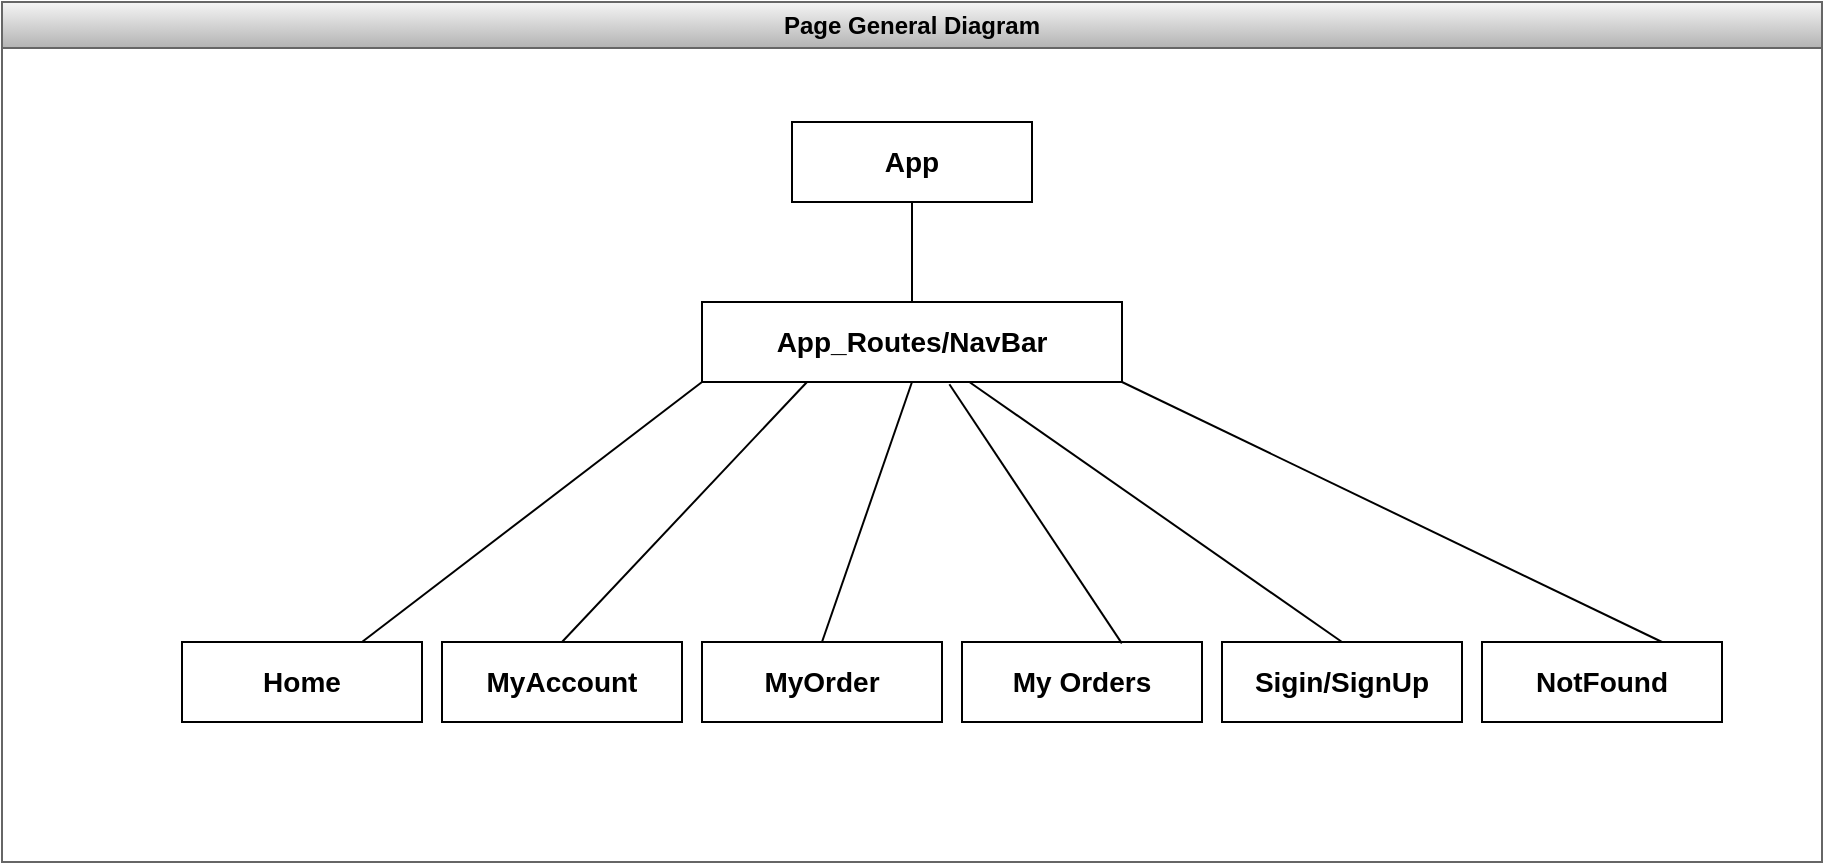 <mxfile version="24.5.1" type="device" pages="3">
  <diagram name="General" id="NLnqTH2inJmVAPDIlqQQ">
    <mxGraphModel dx="1478" dy="1330" grid="1" gridSize="10" guides="1" tooltips="1" connect="1" arrows="1" fold="1" page="1" pageScale="1" pageWidth="1100" pageHeight="850" math="0" shadow="0">
      <root>
        <mxCell id="0" />
        <mxCell id="1" parent="0" />
        <mxCell id="LGsH69sxPBWhbiWK35hH-40" style="edgeStyle=elbowEdgeStyle;rounded=0;orthogonalLoop=1;jettySize=auto;html=1;startArrow=none;endArrow=none;exitX=0.5;exitY=1;exitDx=0;exitDy=0;entryX=0.5;entryY=0;entryDx=0;entryDy=0;fontStyle=1;fontSize=14;" parent="1" source="LGsH69sxPBWhbiWK35hH-27" target="LGsH69sxPBWhbiWK35hH-32" edge="1">
          <mxGeometry relative="1" as="geometry" />
        </mxCell>
        <mxCell id="LGsH69sxPBWhbiWK35hH-27" value="App" style="whiteSpace=wrap;html=1;treeFolding=1;treeMoving=1;newEdgeStyle={&quot;edgeStyle&quot;:&quot;elbowEdgeStyle&quot;,&quot;startArrow&quot;:&quot;none&quot;,&quot;endArrow&quot;:&quot;none&quot;};fontStyle=1;fontSize=14;" parent="1" vertex="1">
          <mxGeometry x="490" y="270" width="120" height="40" as="geometry" />
        </mxCell>
        <mxCell id="LGsH69sxPBWhbiWK35hH-41" style="rounded=0;orthogonalLoop=1;jettySize=auto;html=1;startArrow=none;endArrow=none;exitX=0;exitY=1;exitDx=0;exitDy=0;entryX=0.75;entryY=0;entryDx=0;entryDy=0;fontStyle=1;fontSize=14;" parent="1" source="LGsH69sxPBWhbiWK35hH-32" target="LGsH69sxPBWhbiWK35hH-34" edge="1">
          <mxGeometry relative="1" as="geometry" />
        </mxCell>
        <mxCell id="LGsH69sxPBWhbiWK35hH-42" style="rounded=0;orthogonalLoop=1;jettySize=auto;html=1;startArrow=none;endArrow=none;exitX=0.25;exitY=1;exitDx=0;exitDy=0;entryX=0.5;entryY=0;entryDx=0;entryDy=0;fontStyle=1;fontSize=14;" parent="1" source="LGsH69sxPBWhbiWK35hH-32" target="LGsH69sxPBWhbiWK35hH-33" edge="1">
          <mxGeometry relative="1" as="geometry" />
        </mxCell>
        <mxCell id="LGsH69sxPBWhbiWK35hH-43" style="rounded=0;orthogonalLoop=1;jettySize=auto;html=1;startArrow=none;endArrow=none;exitX=0.5;exitY=1;exitDx=0;exitDy=0;entryX=0.5;entryY=0;entryDx=0;entryDy=0;fontStyle=1;fontSize=14;" parent="1" source="LGsH69sxPBWhbiWK35hH-32" target="LGsH69sxPBWhbiWK35hH-35" edge="1">
          <mxGeometry relative="1" as="geometry" />
        </mxCell>
        <mxCell id="LGsH69sxPBWhbiWK35hH-45" style="rounded=0;orthogonalLoop=1;jettySize=auto;html=1;startArrow=none;endArrow=none;entryX=0.5;entryY=0;entryDx=0;entryDy=0;fontStyle=1;fontSize=14;" parent="1" source="LGsH69sxPBWhbiWK35hH-32" target="LGsH69sxPBWhbiWK35hH-38" edge="1">
          <mxGeometry relative="1" as="geometry" />
        </mxCell>
        <mxCell id="LGsH69sxPBWhbiWK35hH-46" style="rounded=0;orthogonalLoop=1;jettySize=auto;html=1;startArrow=none;endArrow=none;exitX=1;exitY=1;exitDx=0;exitDy=0;entryX=0.75;entryY=0;entryDx=0;entryDy=0;fontStyle=1;fontSize=14;" parent="1" source="LGsH69sxPBWhbiWK35hH-32" target="LGsH69sxPBWhbiWK35hH-37" edge="1">
          <mxGeometry relative="1" as="geometry" />
        </mxCell>
        <mxCell id="LGsH69sxPBWhbiWK35hH-32" value="App_Routes/NavBar" style="whiteSpace=wrap;html=1;treeFolding=1;treeMoving=1;newEdgeStyle={&quot;edgeStyle&quot;:&quot;elbowEdgeStyle&quot;,&quot;startArrow&quot;:&quot;none&quot;,&quot;endArrow&quot;:&quot;none&quot;};fontStyle=1;fontSize=14;" parent="1" vertex="1">
          <mxGeometry x="445" y="360" width="210" height="40" as="geometry" />
        </mxCell>
        <mxCell id="LGsH69sxPBWhbiWK35hH-33" value="MyAccount" style="whiteSpace=wrap;html=1;treeFolding=1;treeMoving=1;newEdgeStyle={&quot;edgeStyle&quot;:&quot;elbowEdgeStyle&quot;,&quot;startArrow&quot;:&quot;none&quot;,&quot;endArrow&quot;:&quot;none&quot;};fontStyle=1;fontSize=14;" parent="1" vertex="1">
          <mxGeometry x="315" y="530" width="120" height="40" as="geometry" />
        </mxCell>
        <mxCell id="LGsH69sxPBWhbiWK35hH-34" value="Home" style="whiteSpace=wrap;html=1;treeFolding=1;treeMoving=1;newEdgeStyle={&quot;edgeStyle&quot;:&quot;elbowEdgeStyle&quot;,&quot;startArrow&quot;:&quot;none&quot;,&quot;endArrow&quot;:&quot;none&quot;};fontStyle=1;fontSize=14;" parent="1" vertex="1">
          <mxGeometry x="185" y="530" width="120" height="40" as="geometry" />
        </mxCell>
        <mxCell id="LGsH69sxPBWhbiWK35hH-35" value="MyOrder" style="whiteSpace=wrap;html=1;treeFolding=1;treeMoving=1;newEdgeStyle={&quot;edgeStyle&quot;:&quot;elbowEdgeStyle&quot;,&quot;startArrow&quot;:&quot;none&quot;,&quot;endArrow&quot;:&quot;none&quot;};fontStyle=1;fontSize=14;" parent="1" vertex="1">
          <mxGeometry x="445" y="530" width="120" height="40" as="geometry" />
        </mxCell>
        <mxCell id="LGsH69sxPBWhbiWK35hH-36" value="My Orders" style="whiteSpace=wrap;html=1;treeFolding=1;treeMoving=1;newEdgeStyle={&quot;edgeStyle&quot;:&quot;elbowEdgeStyle&quot;,&quot;startArrow&quot;:&quot;none&quot;,&quot;endArrow&quot;:&quot;none&quot;};fontStyle=1;fontSize=14;" parent="1" vertex="1">
          <mxGeometry x="575" y="530" width="120" height="40" as="geometry" />
        </mxCell>
        <mxCell id="LGsH69sxPBWhbiWK35hH-37" value="NotFound" style="whiteSpace=wrap;html=1;treeFolding=1;treeMoving=1;newEdgeStyle={&quot;edgeStyle&quot;:&quot;elbowEdgeStyle&quot;,&quot;startArrow&quot;:&quot;none&quot;,&quot;endArrow&quot;:&quot;none&quot;};fontStyle=1;fontSize=14;" parent="1" vertex="1">
          <mxGeometry x="835" y="530" width="120" height="40" as="geometry" />
        </mxCell>
        <mxCell id="LGsH69sxPBWhbiWK35hH-38" value="Sigin/SignUp" style="whiteSpace=wrap;html=1;treeFolding=1;treeMoving=1;newEdgeStyle={&quot;edgeStyle&quot;:&quot;elbowEdgeStyle&quot;,&quot;startArrow&quot;:&quot;none&quot;,&quot;endArrow&quot;:&quot;none&quot;};fontStyle=1;fontSize=14;" parent="1" vertex="1">
          <mxGeometry x="705" y="530" width="120" height="40" as="geometry" />
        </mxCell>
        <mxCell id="LGsH69sxPBWhbiWK35hH-44" style="rounded=0;orthogonalLoop=1;jettySize=auto;html=1;startArrow=none;endArrow=none;exitX=0.589;exitY=1.029;exitDx=0;exitDy=0;entryX=0.666;entryY=0.017;entryDx=0;entryDy=0;entryPerimeter=0;exitPerimeter=0;fontStyle=1;fontSize=14;" parent="1" source="LGsH69sxPBWhbiWK35hH-32" target="LGsH69sxPBWhbiWK35hH-36" edge="1">
          <mxGeometry relative="1" as="geometry" />
        </mxCell>
        <mxCell id="bf0GchZMBBqMS_H1Eqde-2" value="Page General Diagram" style="swimlane;whiteSpace=wrap;html=1;fillColor=#f5f5f5;gradientColor=#b3b3b3;strokeColor=#666666;" vertex="1" parent="1">
          <mxGeometry x="95" y="210" width="910" height="430" as="geometry" />
        </mxCell>
      </root>
    </mxGraphModel>
  </diagram>
  <diagram id="LxhJISJxZTM1yu-z-vKD" name="Visual">
    <mxGraphModel dx="1748" dy="2128" grid="1" gridSize="10" guides="1" tooltips="1" connect="1" arrows="1" fold="1" page="1" pageScale="1" pageWidth="1100" pageHeight="850" math="0" shadow="0">
      <root>
        <mxCell id="0" />
        <mxCell id="1" parent="0" />
        <mxCell id="_ZnvYIC-QsZPnhIG2Bkr-1" value="App Visual Process" style="swimlane;whiteSpace=wrap;html=1;fillColor=#f5f5f5;gradientColor=#b3b3b3;strokeColor=#666666;" vertex="1" parent="1">
          <mxGeometry x="350" y="110" width="380" height="570" as="geometry" />
        </mxCell>
        <mxCell id="_ZnvYIC-QsZPnhIG2Bkr-2" value="Navbar" style="swimlane;fontStyle=0;childLayout=stackLayout;horizontal=1;startSize=30;horizontalStack=0;resizeParent=1;resizeParentMax=0;resizeLast=0;collapsible=1;marginBottom=0;whiteSpace=wrap;html=1;" vertex="1" parent="_ZnvYIC-QsZPnhIG2Bkr-1">
          <mxGeometry x="30" y="230" width="140" height="90" as="geometry" />
        </mxCell>
        <mxCell id="_ZnvYIC-QsZPnhIG2Bkr-3" value="- NavLinks" style="text;strokeColor=none;fillColor=none;align=left;verticalAlign=middle;spacingLeft=4;spacingRight=4;overflow=hidden;points=[[0,0.5],[1,0.5]];portConstraint=eastwest;rotatable=0;whiteSpace=wrap;html=1;" vertex="1" parent="_ZnvYIC-QsZPnhIG2Bkr-2">
          <mxGeometry y="30" width="140" height="30" as="geometry" />
        </mxCell>
        <mxCell id="_ZnvYIC-QsZPnhIG2Bkr-4" value="-&amp;nbsp;" style="text;strokeColor=none;fillColor=none;align=left;verticalAlign=middle;spacingLeft=4;spacingRight=4;overflow=hidden;points=[[0,0.5],[1,0.5]];portConstraint=eastwest;rotatable=0;whiteSpace=wrap;html=1;" vertex="1" parent="_ZnvYIC-QsZPnhIG2Bkr-2">
          <mxGeometry y="60" width="140" height="30" as="geometry" />
        </mxCell>
        <mxCell id="_ZnvYIC-QsZPnhIG2Bkr-5" value="&lt;pre style=&quot;font-family: var(--ds-font-family-code); overflow: auto; padding: calc(var(--ds-md-zoom)*8px)calc(var(--ds-md-zoom)*12px); text-wrap: wrap; word-break: break-all; font-size: 12.573px; text-align: start; margin-top: 0px !important; margin-bottom: 0px !important;&quot;&gt;&lt;font color=&quot;#1a1a1a&quot;&gt;AppRoutes   &lt;/font&gt;&lt;/pre&gt;" style="swimlane;fontStyle=0;childLayout=stackLayout;horizontal=1;startSize=30;horizontalStack=0;resizeParent=1;resizeParentMax=0;resizeLast=0;collapsible=1;marginBottom=0;whiteSpace=wrap;html=1;" vertex="1" parent="_ZnvYIC-QsZPnhIG2Bkr-1">
          <mxGeometry x="200" y="230" width="140" height="160" as="geometry" />
        </mxCell>
        <mxCell id="_ZnvYIC-QsZPnhIG2Bkr-6" value="- Home&lt;div&gt;- MyAccount&lt;/div&gt;&lt;div&gt;- MyOrder&lt;/div&gt;&lt;div&gt;- MyOrders&lt;/div&gt;&lt;div&gt;- NotFound&lt;/div&gt;&lt;div&gt;- SignIn/SignUp&lt;/div&gt;" style="text;strokeColor=none;fillColor=none;align=left;verticalAlign=middle;spacingLeft=4;spacingRight=4;overflow=hidden;points=[[0,0.5],[1,0.5]];portConstraint=eastwest;rotatable=0;whiteSpace=wrap;html=1;" vertex="1" parent="_ZnvYIC-QsZPnhIG2Bkr-5">
          <mxGeometry y="30" width="140" height="130" as="geometry" />
        </mxCell>
        <mxCell id="_ZnvYIC-QsZPnhIG2Bkr-7" value="App" style="swimlane;fontStyle=0;childLayout=stackLayout;horizontal=1;startSize=30;horizontalStack=0;resizeParent=1;resizeParentMax=0;resizeLast=0;collapsible=1;marginBottom=0;whiteSpace=wrap;html=1;" vertex="1" parent="_ZnvYIC-QsZPnhIG2Bkr-1">
          <mxGeometry x="30" y="50" width="140" height="100" as="geometry" />
        </mxCell>
        <mxCell id="_ZnvYIC-QsZPnhIG2Bkr-8" value="- ShoppingCartProvider" style="text;strokeColor=none;fillColor=none;align=left;verticalAlign=middle;spacingLeft=4;spacingRight=4;overflow=hidden;points=[[0,0.5],[1,0.5]];portConstraint=eastwest;rotatable=0;whiteSpace=wrap;html=1;" vertex="1" parent="_ZnvYIC-QsZPnhIG2Bkr-7">
          <mxGeometry y="30" width="140" height="30" as="geometry" />
        </mxCell>
        <mxCell id="_ZnvYIC-QsZPnhIG2Bkr-9" value="- BrowerRouter" style="text;strokeColor=none;fillColor=none;align=left;verticalAlign=middle;spacingLeft=4;spacingRight=4;overflow=hidden;points=[[0,0.5],[1,0.5]];portConstraint=eastwest;rotatable=0;whiteSpace=wrap;html=1;" vertex="1" parent="_ZnvYIC-QsZPnhIG2Bkr-7">
          <mxGeometry y="60" width="140" height="40" as="geometry" />
        </mxCell>
        <mxCell id="_ZnvYIC-QsZPnhIG2Bkr-10" value="" style="endArrow=none;html=1;rounded=0;exitX=0.5;exitY=0;exitDx=0;exitDy=0;startArrow=classic;startFill=1;" edge="1" parent="_ZnvYIC-QsZPnhIG2Bkr-1" source="_ZnvYIC-QsZPnhIG2Bkr-2">
          <mxGeometry width="50" height="50" relative="1" as="geometry">
            <mxPoint x="155" y="250" as="sourcePoint" />
            <mxPoint x="100" y="150" as="targetPoint" />
          </mxGeometry>
        </mxCell>
        <mxCell id="_ZnvYIC-QsZPnhIG2Bkr-11" value="" style="endArrow=none;html=1;rounded=0;exitX=0.474;exitY=0.012;exitDx=0;exitDy=0;startArrow=classic;startFill=1;exitPerimeter=0;" edge="1" parent="_ZnvYIC-QsZPnhIG2Bkr-1" source="_ZnvYIC-QsZPnhIG2Bkr-13">
          <mxGeometry width="50" height="50" relative="1" as="geometry">
            <mxPoint x="99.44" y="419.29" as="sourcePoint" />
            <mxPoint x="100.57" y="320" as="targetPoint" />
          </mxGeometry>
        </mxCell>
        <mxCell id="_ZnvYIC-QsZPnhIG2Bkr-12" style="rounded=0;orthogonalLoop=1;jettySize=auto;html=1;exitX=1;exitY=0.5;exitDx=0;exitDy=0;startArrow=classic;startFill=1;" edge="1" parent="_ZnvYIC-QsZPnhIG2Bkr-1" source="_ZnvYIC-QsZPnhIG2Bkr-3">
          <mxGeometry relative="1" as="geometry">
            <mxPoint x="198" y="275" as="targetPoint" />
          </mxGeometry>
        </mxCell>
        <mxCell id="_ZnvYIC-QsZPnhIG2Bkr-13" value="CheckoutSideMenu" style="swimlane;fontStyle=0;childLayout=stackLayout;horizontal=1;startSize=30;horizontalStack=0;resizeParent=1;resizeParentMax=0;resizeLast=0;collapsible=1;marginBottom=0;whiteSpace=wrap;html=1;" vertex="1" parent="1">
          <mxGeometry x="385" y="530" width="140" height="90" as="geometry" />
        </mxCell>
        <mxCell id="_ZnvYIC-QsZPnhIG2Bkr-14" value="- ShoppingCart" style="text;strokeColor=none;fillColor=none;align=left;verticalAlign=middle;spacingLeft=4;spacingRight=4;overflow=hidden;points=[[0,0.5],[1,0.5]];portConstraint=eastwest;rotatable=0;whiteSpace=wrap;html=1;" vertex="1" parent="_ZnvYIC-QsZPnhIG2Bkr-13">
          <mxGeometry y="30" width="140" height="30" as="geometry" />
        </mxCell>
        <mxCell id="_ZnvYIC-QsZPnhIG2Bkr-15" value="-&amp;nbsp;" style="text;strokeColor=none;fillColor=none;align=left;verticalAlign=middle;spacingLeft=4;spacingRight=4;overflow=hidden;points=[[0,0.5],[1,0.5]];portConstraint=eastwest;rotatable=0;whiteSpace=wrap;html=1;" vertex="1" parent="_ZnvYIC-QsZPnhIG2Bkr-13">
          <mxGeometry y="60" width="140" height="30" as="geometry" />
        </mxCell>
      </root>
    </mxGraphModel>
  </diagram>
  <diagram id="HRvUcFfcC66j-U84dOnz" name="API Request">
    <mxGraphModel dx="1593" dy="665" grid="1" gridSize="10" guides="1" tooltips="1" connect="1" arrows="1" fold="1" page="1" pageScale="1" pageWidth="1100" pageHeight="850" math="0" shadow="0">
      <root>
        <mxCell id="0" />
        <mxCell id="1" parent="0" />
        <mxCell id="vXJ4Zk1wvm1boU7ydnl3-1" value="API request to fill Cards" style="swimlane;whiteSpace=wrap;html=1;fillColor=#f5f5f5;gradientColor=#b3b3b3;strokeColor=#666666;" vertex="1" parent="1">
          <mxGeometry x="180" y="110" width="700" height="610" as="geometry" />
        </mxCell>
        <mxCell id="vXJ4Zk1wvm1boU7ydnl3-2" value="ProductCard" style="swimlane;fontStyle=0;childLayout=stackLayout;horizontal=1;startSize=30;horizontalStack=0;resizeParent=1;resizeParentMax=0;resizeLast=0;collapsible=1;marginBottom=0;whiteSpace=wrap;html=1;" vertex="1" parent="vXJ4Zk1wvm1boU7ydnl3-1">
          <mxGeometry x="60" y="345" width="140" height="90" as="geometry" />
        </mxCell>
        <mxCell id="vXJ4Zk1wvm1boU7ydnl3-3" value="- Recieves API Data" style="text;strokeColor=none;fillColor=none;align=left;verticalAlign=middle;spacingLeft=4;spacingRight=4;overflow=hidden;points=[[0,0.5],[1,0.5]];portConstraint=eastwest;rotatable=0;whiteSpace=wrap;html=1;" vertex="1" parent="vXJ4Zk1wvm1boU7ydnl3-2">
          <mxGeometry y="30" width="140" height="30" as="geometry" />
        </mxCell>
        <mxCell id="vXJ4Zk1wvm1boU7ydnl3-4" value="- Render Data ( Image, Title, Price, etc)&amp;nbsp;&amp;nbsp;" style="text;strokeColor=none;fillColor=none;align=left;verticalAlign=middle;spacingLeft=4;spacingRight=4;overflow=hidden;points=[[0,0.5],[1,0.5]];portConstraint=eastwest;rotatable=0;whiteSpace=wrap;html=1;" vertex="1" parent="vXJ4Zk1wvm1boU7ydnl3-2">
          <mxGeometry y="60" width="140" height="30" as="geometry" />
        </mxCell>
        <mxCell id="sf57idAst9-XcP82HA6R-4" style="edgeStyle=orthogonalEdgeStyle;rounded=0;orthogonalLoop=1;jettySize=auto;html=1;exitX=0.5;exitY=1;exitDx=0;exitDy=0;" edge="1" parent="vXJ4Zk1wvm1boU7ydnl3-1" source="vXJ4Zk1wvm1boU7ydnl3-5" target="vXJ4Zk1wvm1boU7ydnl3-2">
          <mxGeometry relative="1" as="geometry" />
        </mxCell>
        <mxCell id="vXJ4Zk1wvm1boU7ydnl3-5" value="Context Card Component" style="swimlane;fontStyle=0;childLayout=stackLayout;horizontal=1;startSize=30;horizontalStack=0;resizeParent=1;resizeParentMax=0;resizeLast=0;collapsible=1;marginBottom=0;whiteSpace=wrap;html=1;" vertex="1" parent="vXJ4Zk1wvm1boU7ydnl3-1">
          <mxGeometry x="30" y="90" width="200" height="120" as="geometry" />
        </mxCell>
        <mxCell id="vXJ4Zk1wvm1boU7ydnl3-6" value="- Request data to API&lt;div&gt;&lt;br&gt;&lt;/div&gt;&lt;div&gt;- Passes Data to ProductCard&lt;/div&gt;" style="text;strokeColor=none;fillColor=none;align=left;verticalAlign=middle;spacingLeft=4;spacingRight=4;overflow=hidden;points=[[0,0.5],[1,0.5]];portConstraint=eastwest;rotatable=0;whiteSpace=wrap;html=1;" vertex="1" parent="vXJ4Zk1wvm1boU7ydnl3-5">
          <mxGeometry y="30" width="200" height="90" as="geometry" />
        </mxCell>
        <mxCell id="vXJ4Zk1wvm1boU7ydnl3-10" value="API" style="swimlane;fontStyle=0;childLayout=stackLayout;horizontal=1;startSize=30;horizontalStack=0;resizeParent=1;resizeParentMax=0;resizeLast=0;collapsible=1;marginBottom=0;whiteSpace=wrap;html=1;" vertex="1" parent="vXJ4Zk1wvm1boU7ydnl3-1">
          <mxGeometry x="400" y="240" width="210" height="140" as="geometry" />
        </mxCell>
        <mxCell id="vXJ4Zk1wvm1boU7ydnl3-11" value="- Recieves request&amp;nbsp;" style="text;strokeColor=none;fillColor=none;align=left;verticalAlign=middle;spacingLeft=4;spacingRight=4;overflow=hidden;points=[[0,0.5],[1,0.5]];portConstraint=eastwest;rotatable=0;whiteSpace=wrap;html=1;" vertex="1" parent="vXJ4Zk1wvm1boU7ydnl3-10">
          <mxGeometry y="30" width="210" height="30" as="geometry" />
        </mxCell>
        <mxCell id="vXJ4Zk1wvm1boU7ydnl3-12" value="- Process Data&lt;div&gt;&lt;br&gt;&lt;/div&gt;&lt;div&gt;- Sends answer request&amp;nbsp;&lt;span style=&quot;background-color: initial;&quot;&gt;(JSON)&lt;/span&gt;&lt;/div&gt;&lt;div&gt;&lt;div&gt;&amp;nbsp;&lt;/div&gt;&lt;/div&gt;" style="text;strokeColor=none;fillColor=none;align=left;verticalAlign=middle;spacingLeft=4;spacingRight=4;overflow=hidden;points=[[0,0.5],[1,0.5]];portConstraint=eastwest;rotatable=0;whiteSpace=wrap;html=1;" vertex="1" parent="vXJ4Zk1wvm1boU7ydnl3-10">
          <mxGeometry y="60" width="210" height="80" as="geometry" />
        </mxCell>
        <mxCell id="sf57idAst9-XcP82HA6R-2" style="edgeStyle=orthogonalEdgeStyle;rounded=0;orthogonalLoop=1;jettySize=auto;html=1;exitX=1;exitY=0.5;exitDx=0;exitDy=0;endArrow=classic;endFill=1;startArrow=classic;startFill=1;" edge="1" parent="vXJ4Zk1wvm1boU7ydnl3-10" source="vXJ4Zk1wvm1boU7ydnl3-10">
          <mxGeometry relative="1" as="geometry">
            <mxPoint x="210" y="60" as="targetPoint" />
            <Array as="points">
              <mxPoint x="270" y="70" />
              <mxPoint x="270" y="60" />
            </Array>
          </mxGeometry>
        </mxCell>
        <mxCell id="sf57idAst9-XcP82HA6R-1" style="edgeStyle=orthogonalEdgeStyle;rounded=0;orthogonalLoop=1;jettySize=auto;html=1;exitX=1;exitY=0.5;exitDx=0;exitDy=0;entryX=0;entryY=0.25;entryDx=0;entryDy=0;" edge="1" parent="vXJ4Zk1wvm1boU7ydnl3-1" source="vXJ4Zk1wvm1boU7ydnl3-6" target="vXJ4Zk1wvm1boU7ydnl3-10">
          <mxGeometry relative="1" as="geometry" />
        </mxCell>
        <mxCell id="sf57idAst9-XcP82HA6R-3" style="edgeStyle=orthogonalEdgeStyle;rounded=0;orthogonalLoop=1;jettySize=auto;html=1;exitX=0;exitY=0.5;exitDx=0;exitDy=0;entryX=1.012;entryY=0.754;entryDx=0;entryDy=0;entryPerimeter=0;" edge="1" parent="vXJ4Zk1wvm1boU7ydnl3-1" source="vXJ4Zk1wvm1boU7ydnl3-12" target="vXJ4Zk1wvm1boU7ydnl3-6">
          <mxGeometry relative="1" as="geometry">
            <Array as="points">
              <mxPoint x="280" y="340" />
              <mxPoint x="280" y="188" />
            </Array>
          </mxGeometry>
        </mxCell>
        <mxCell id="sf57idAst9-XcP82HA6R-5" value="ProductDetail" style="swimlane;fontStyle=0;childLayout=stackLayout;horizontal=1;startSize=30;horizontalStack=0;resizeParent=1;resizeParentMax=0;resizeLast=0;collapsible=1;marginBottom=0;whiteSpace=wrap;html=1;" vertex="1" parent="vXJ4Zk1wvm1boU7ydnl3-1">
          <mxGeometry x="230" y="440" width="140" height="90" as="geometry" />
        </mxCell>
        <mxCell id="sf57idAst9-XcP82HA6R-6" value="- Recieves API Data" style="text;strokeColor=none;fillColor=none;align=left;verticalAlign=middle;spacingLeft=4;spacingRight=4;overflow=hidden;points=[[0,0.5],[1,0.5]];portConstraint=eastwest;rotatable=0;whiteSpace=wrap;html=1;" vertex="1" parent="sf57idAst9-XcP82HA6R-5">
          <mxGeometry y="30" width="140" height="30" as="geometry" />
        </mxCell>
        <mxCell id="sf57idAst9-XcP82HA6R-7" value="- Render Data ( Image, Title, Price, etc)&amp;nbsp;&amp;nbsp;" style="text;strokeColor=none;fillColor=none;align=left;verticalAlign=middle;spacingLeft=4;spacingRight=4;overflow=hidden;points=[[0,0.5],[1,0.5]];portConstraint=eastwest;rotatable=0;whiteSpace=wrap;html=1;" vertex="1" parent="sf57idAst9-XcP82HA6R-5">
          <mxGeometry y="60" width="140" height="30" as="geometry" />
        </mxCell>
        <mxCell id="sf57idAst9-XcP82HA6R-8" style="edgeStyle=orthogonalEdgeStyle;rounded=0;orthogonalLoop=1;jettySize=auto;html=1;startArrow=classic;startFill=1;endArrow=none;endFill=0;" edge="1" parent="vXJ4Zk1wvm1boU7ydnl3-1" source="sf57idAst9-XcP82HA6R-5">
          <mxGeometry relative="1" as="geometry">
            <mxPoint x="170" y="210" as="targetPoint" />
            <Array as="points">
              <mxPoint x="210" y="485" />
              <mxPoint x="210" y="214" />
              <mxPoint x="173" y="214" />
              <mxPoint x="173" y="210" />
            </Array>
          </mxGeometry>
        </mxCell>
      </root>
    </mxGraphModel>
  </diagram>
</mxfile>
